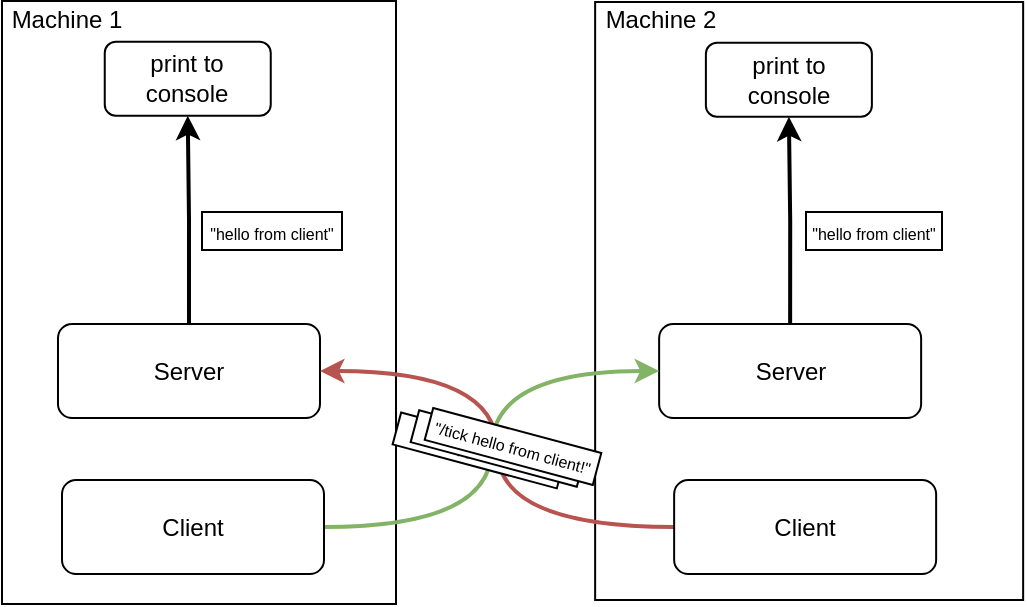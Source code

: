 <mxfile version="26.2.13">
  <diagram name="Page-1" id="0nF_kIsVZiJPyhtbK4A9">
    <mxGraphModel dx="696" dy="378" grid="0" gridSize="10" guides="1" tooltips="1" connect="1" arrows="1" fold="1" page="1" pageScale="1" pageWidth="850" pageHeight="1100" math="0" shadow="0">
      <root>
        <mxCell id="0" />
        <mxCell id="1" parent="0" />
        <mxCell id="0N_k6MlsDDixOQEcG2Z5-1" value="" style="rounded=0;whiteSpace=wrap;html=1;fillColor=none;rotation=0;" vertex="1" parent="1">
          <mxGeometry x="1132.57" y="417" width="214" height="299" as="geometry" />
        </mxCell>
        <mxCell id="0N_k6MlsDDixOQEcG2Z5-2" value="Machine 2" style="text;html=1;strokeColor=none;fillColor=none;align=center;verticalAlign=middle;whiteSpace=wrap;rounded=0;rotation=0;" vertex="1" parent="1">
          <mxGeometry x="1132.57" y="417" width="65.43" height="18" as="geometry" />
        </mxCell>
        <mxCell id="0N_k6MlsDDixOQEcG2Z5-3" value="print to console" style="rounded=1;whiteSpace=wrap;html=1;rotation=0;" vertex="1" parent="1">
          <mxGeometry x="1187.947" y="437.382" width="83" height="37" as="geometry" />
        </mxCell>
        <mxCell id="0N_k6MlsDDixOQEcG2Z5-5" style="edgeStyle=orthogonalEdgeStyle;rounded=0;orthogonalLoop=1;jettySize=auto;html=1;exitX=0.5;exitY=0;exitDx=0;exitDy=0;entryX=0.5;entryY=1;entryDx=0;entryDy=0;strokeWidth=2;" edge="1" parent="1" source="0N_k6MlsDDixOQEcG2Z5-6" target="0N_k6MlsDDixOQEcG2Z5-3">
          <mxGeometry relative="1" as="geometry">
            <mxPoint x="1229.442" y="549.002" as="targetPoint" />
          </mxGeometry>
        </mxCell>
        <mxCell id="0N_k6MlsDDixOQEcG2Z5-6" value="Server" style="rounded=1;whiteSpace=wrap;html=1;rotation=0;" vertex="1" parent="1">
          <mxGeometry x="1164.567" y="578.002" width="131" height="47" as="geometry" />
        </mxCell>
        <mxCell id="0N_k6MlsDDixOQEcG2Z5-7" value="&lt;font style=&quot;font-size: 8px;&quot;&gt;&quot;hello from client&quot;&lt;/font&gt;" style="rounded=0;whiteSpace=wrap;html=1;rotation=0;" vertex="1" parent="1">
          <mxGeometry x="1238" y="522" width="68" height="19" as="geometry" />
        </mxCell>
        <mxCell id="0N_k6MlsDDixOQEcG2Z5-8" value="" style="rounded=0;whiteSpace=wrap;html=1;fillColor=none;rotation=0;" vertex="1" parent="1">
          <mxGeometry x="836" y="416.5" width="197" height="301.5" as="geometry" />
        </mxCell>
        <mxCell id="0N_k6MlsDDixOQEcG2Z5-9" value="Machine 1" style="text;html=1;strokeColor=none;fillColor=none;align=center;verticalAlign=middle;whiteSpace=wrap;rounded=0;rotation=0;" vertex="1" parent="1">
          <mxGeometry x="836" y="417" width="65.43" height="18" as="geometry" />
        </mxCell>
        <mxCell id="0N_k6MlsDDixOQEcG2Z5-10" value="print to console" style="rounded=1;whiteSpace=wrap;html=1;rotation=0;" vertex="1" parent="1">
          <mxGeometry x="887.377" y="436.882" width="83" height="37" as="geometry" />
        </mxCell>
        <mxCell id="0N_k6MlsDDixOQEcG2Z5-12" style="edgeStyle=orthogonalEdgeStyle;rounded=0;orthogonalLoop=1;jettySize=auto;html=1;exitX=0.5;exitY=0;exitDx=0;exitDy=0;entryX=0.5;entryY=1;entryDx=0;entryDy=0;strokeWidth=2;" edge="1" parent="1" source="0N_k6MlsDDixOQEcG2Z5-13" target="0N_k6MlsDDixOQEcG2Z5-10">
          <mxGeometry relative="1" as="geometry">
            <mxPoint x="928.872" y="548.502" as="targetPoint" />
          </mxGeometry>
        </mxCell>
        <mxCell id="0N_k6MlsDDixOQEcG2Z5-13" value="Server" style="rounded=1;whiteSpace=wrap;html=1;rotation=0;" vertex="1" parent="1">
          <mxGeometry x="863.997" y="578.002" width="131" height="47" as="geometry" />
        </mxCell>
        <mxCell id="0N_k6MlsDDixOQEcG2Z5-14" value="&lt;font style=&quot;font-size: 8px;&quot;&gt;&quot;hello from client&quot;&lt;/font&gt;" style="rounded=0;whiteSpace=wrap;html=1;rotation=0;" vertex="1" parent="1">
          <mxGeometry x="936" y="522" width="70" height="19" as="geometry" />
        </mxCell>
        <mxCell id="0N_k6MlsDDixOQEcG2Z5-17" style="edgeStyle=orthogonalEdgeStyle;rounded=0;orthogonalLoop=1;jettySize=auto;html=1;entryX=0;entryY=0.5;entryDx=0;entryDy=0;curved=1;fillColor=#d5e8d4;strokeColor=#82b366;strokeWidth=2;" edge="1" parent="1" source="0N_k6MlsDDixOQEcG2Z5-18" target="0N_k6MlsDDixOQEcG2Z5-6">
          <mxGeometry relative="1" as="geometry" />
        </mxCell>
        <mxCell id="0N_k6MlsDDixOQEcG2Z5-18" value="Client&lt;br style=&quot;border-color: var(--border-color);&quot;&gt;" style="rounded=1;whiteSpace=wrap;html=1;" vertex="1" parent="1">
          <mxGeometry x="866" y="656" width="131" height="47" as="geometry" />
        </mxCell>
        <mxCell id="0N_k6MlsDDixOQEcG2Z5-19" style="edgeStyle=orthogonalEdgeStyle;rounded=0;orthogonalLoop=1;jettySize=auto;html=1;entryX=1;entryY=0.5;entryDx=0;entryDy=0;curved=1;fillColor=#f8cecc;strokeColor=#b85450;strokeWidth=2;" edge="1" parent="1" source="0N_k6MlsDDixOQEcG2Z5-20" target="0N_k6MlsDDixOQEcG2Z5-13">
          <mxGeometry relative="1" as="geometry" />
        </mxCell>
        <mxCell id="0N_k6MlsDDixOQEcG2Z5-20" value="Client&lt;br style=&quot;border-color: var(--border-color);&quot;&gt;" style="rounded=1;whiteSpace=wrap;html=1;" vertex="1" parent="1">
          <mxGeometry x="1172.07" y="656" width="131" height="47" as="geometry" />
        </mxCell>
        <mxCell id="0N_k6MlsDDixOQEcG2Z5-21" value="" style="group;rotation=30;" vertex="1" connectable="0" parent="1">
          <mxGeometry x="1021.001" y="613.002" width="112.299" height="54.918" as="geometry" />
        </mxCell>
        <mxCell id="0N_k6MlsDDixOQEcG2Z5-22" value="&lt;font style=&quot;font-size: 8px;&quot;&gt;&quot;/py tick&quot;&lt;/font&gt;" style="rounded=0;whiteSpace=wrap;html=1;rotation=15;" vertex="1" parent="0N_k6MlsDDixOQEcG2Z5-21">
          <mxGeometry x="11" y="20" width="85" height="16.48" as="geometry" />
        </mxCell>
        <mxCell id="0N_k6MlsDDixOQEcG2Z5-23" value="&lt;font style=&quot;font-size: 8px;&quot;&gt;&quot;/py tick&quot;&lt;/font&gt;" style="rounded=0;whiteSpace=wrap;html=1;rotation=15;" vertex="1" parent="0N_k6MlsDDixOQEcG2Z5-21">
          <mxGeometry x="20" y="19" width="86" height="16.48" as="geometry" />
        </mxCell>
        <mxCell id="0N_k6MlsDDixOQEcG2Z5-24" value="&lt;font style=&quot;font-size: 8px;&quot;&gt;&quot;/tick hello from client!&quot;&lt;/font&gt;" style="rounded=0;whiteSpace=wrap;html=1;rotation=15;" vertex="1" parent="0N_k6MlsDDixOQEcG2Z5-21">
          <mxGeometry x="27" y="18" width="87" height="16.48" as="geometry" />
        </mxCell>
      </root>
    </mxGraphModel>
  </diagram>
</mxfile>
